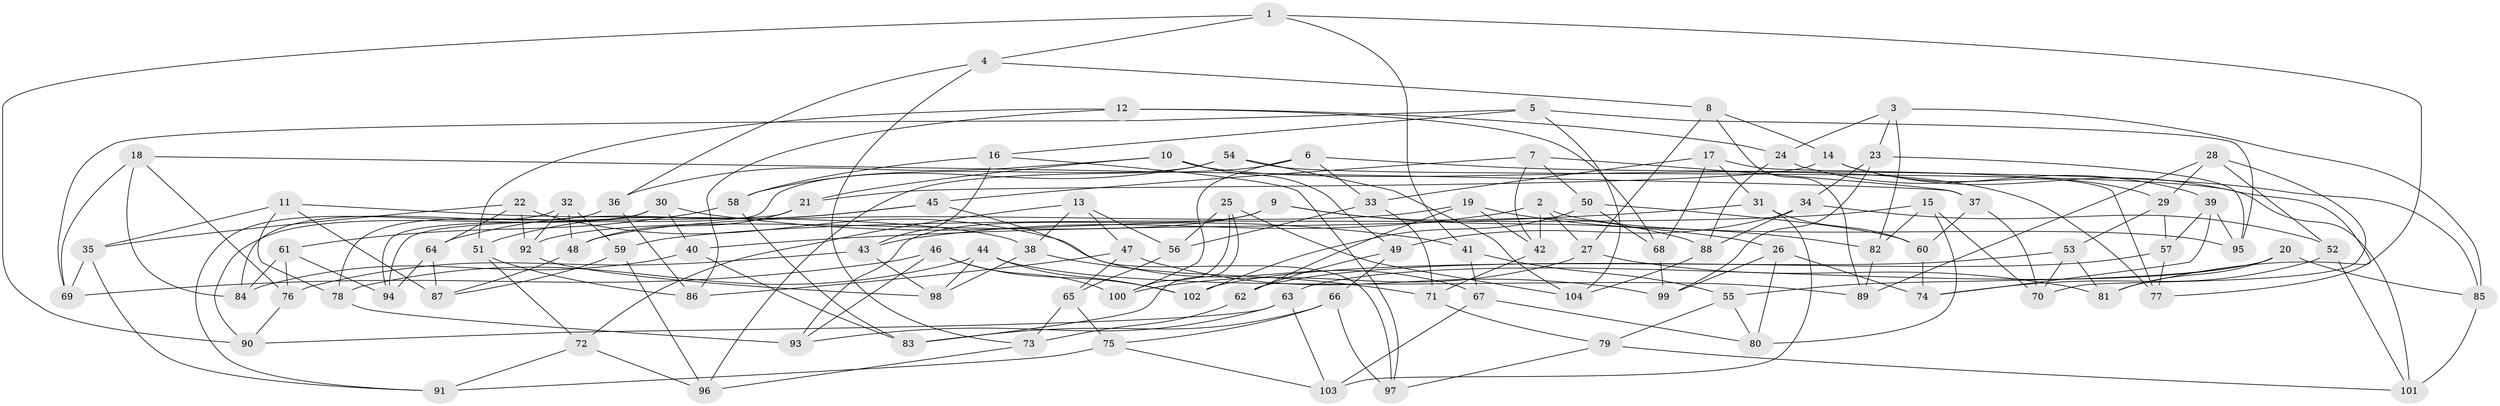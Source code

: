 // coarse degree distribution, {4: 0.7638888888888888, 5: 0.08333333333333333, 3: 0.041666666666666664, 8: 0.027777777777777776, 7: 0.013888888888888888, 12: 0.013888888888888888, 9: 0.027777777777777776, 6: 0.013888888888888888, 10: 0.013888888888888888}
// Generated by graph-tools (version 1.1) at 2025/03/03/04/25 22:03:56]
// undirected, 104 vertices, 208 edges
graph export_dot {
graph [start="1"]
  node [color=gray90,style=filled];
  1;
  2;
  3;
  4;
  5;
  6;
  7;
  8;
  9;
  10;
  11;
  12;
  13;
  14;
  15;
  16;
  17;
  18;
  19;
  20;
  21;
  22;
  23;
  24;
  25;
  26;
  27;
  28;
  29;
  30;
  31;
  32;
  33;
  34;
  35;
  36;
  37;
  38;
  39;
  40;
  41;
  42;
  43;
  44;
  45;
  46;
  47;
  48;
  49;
  50;
  51;
  52;
  53;
  54;
  55;
  56;
  57;
  58;
  59;
  60;
  61;
  62;
  63;
  64;
  65;
  66;
  67;
  68;
  69;
  70;
  71;
  72;
  73;
  74;
  75;
  76;
  77;
  78;
  79;
  80;
  81;
  82;
  83;
  84;
  85;
  86;
  87;
  88;
  89;
  90;
  91;
  92;
  93;
  94;
  95;
  96;
  97;
  98;
  99;
  100;
  101;
  102;
  103;
  104;
  1 -- 4;
  1 -- 90;
  1 -- 41;
  1 -- 77;
  2 -- 27;
  2 -- 95;
  2 -- 43;
  2 -- 42;
  3 -- 24;
  3 -- 85;
  3 -- 23;
  3 -- 82;
  4 -- 8;
  4 -- 36;
  4 -- 73;
  5 -- 16;
  5 -- 95;
  5 -- 69;
  5 -- 104;
  6 -- 96;
  6 -- 33;
  6 -- 85;
  6 -- 100;
  7 -- 37;
  7 -- 42;
  7 -- 45;
  7 -- 50;
  8 -- 27;
  8 -- 14;
  8 -- 89;
  9 -- 93;
  9 -- 26;
  9 -- 88;
  9 -- 92;
  10 -- 21;
  10 -- 77;
  10 -- 36;
  10 -- 49;
  11 -- 87;
  11 -- 78;
  11 -- 38;
  11 -- 35;
  12 -- 51;
  12 -- 24;
  12 -- 86;
  12 -- 68;
  13 -- 38;
  13 -- 56;
  13 -- 47;
  13 -- 72;
  14 -- 21;
  14 -- 81;
  14 -- 29;
  15 -- 82;
  15 -- 80;
  15 -- 70;
  15 -- 59;
  16 -- 43;
  16 -- 97;
  16 -- 58;
  17 -- 77;
  17 -- 31;
  17 -- 68;
  17 -- 33;
  18 -- 37;
  18 -- 84;
  18 -- 69;
  18 -- 76;
  19 -- 82;
  19 -- 42;
  19 -- 48;
  19 -- 62;
  20 -- 85;
  20 -- 63;
  20 -- 55;
  20 -- 81;
  21 -- 94;
  21 -- 48;
  22 -- 64;
  22 -- 67;
  22 -- 35;
  22 -- 92;
  23 -- 34;
  23 -- 95;
  23 -- 99;
  24 -- 88;
  24 -- 39;
  25 -- 104;
  25 -- 100;
  25 -- 83;
  25 -- 56;
  26 -- 99;
  26 -- 74;
  26 -- 80;
  27 -- 100;
  27 -- 81;
  28 -- 70;
  28 -- 29;
  28 -- 89;
  28 -- 52;
  29 -- 57;
  29 -- 53;
  30 -- 40;
  30 -- 78;
  30 -- 41;
  30 -- 90;
  31 -- 60;
  31 -- 40;
  31 -- 103;
  32 -- 91;
  32 -- 48;
  32 -- 59;
  32 -- 92;
  33 -- 71;
  33 -- 56;
  34 -- 49;
  34 -- 88;
  34 -- 52;
  35 -- 69;
  35 -- 91;
  36 -- 86;
  36 -- 84;
  37 -- 60;
  37 -- 70;
  38 -- 98;
  38 -- 71;
  39 -- 57;
  39 -- 95;
  39 -- 74;
  40 -- 83;
  40 -- 84;
  41 -- 55;
  41 -- 67;
  42 -- 71;
  43 -- 76;
  43 -- 98;
  44 -- 98;
  44 -- 89;
  44 -- 102;
  44 -- 78;
  45 -- 51;
  45 -- 64;
  45 -- 97;
  46 -- 69;
  46 -- 93;
  46 -- 102;
  46 -- 100;
  47 -- 86;
  47 -- 65;
  47 -- 99;
  48 -- 87;
  49 -- 66;
  49 -- 62;
  50 -- 60;
  50 -- 102;
  50 -- 68;
  51 -- 86;
  51 -- 72;
  52 -- 101;
  52 -- 74;
  53 -- 81;
  53 -- 102;
  53 -- 70;
  54 -- 58;
  54 -- 101;
  54 -- 104;
  54 -- 94;
  55 -- 80;
  55 -- 79;
  56 -- 65;
  57 -- 62;
  57 -- 77;
  58 -- 83;
  58 -- 61;
  59 -- 87;
  59 -- 96;
  60 -- 74;
  61 -- 94;
  61 -- 76;
  61 -- 84;
  62 -- 73;
  63 -- 93;
  63 -- 103;
  63 -- 90;
  64 -- 87;
  64 -- 94;
  65 -- 75;
  65 -- 73;
  66 -- 83;
  66 -- 75;
  66 -- 97;
  67 -- 80;
  67 -- 103;
  68 -- 99;
  71 -- 79;
  72 -- 91;
  72 -- 96;
  73 -- 96;
  75 -- 91;
  75 -- 103;
  76 -- 90;
  78 -- 93;
  79 -- 101;
  79 -- 97;
  82 -- 89;
  85 -- 101;
  88 -- 104;
  92 -- 98;
}
